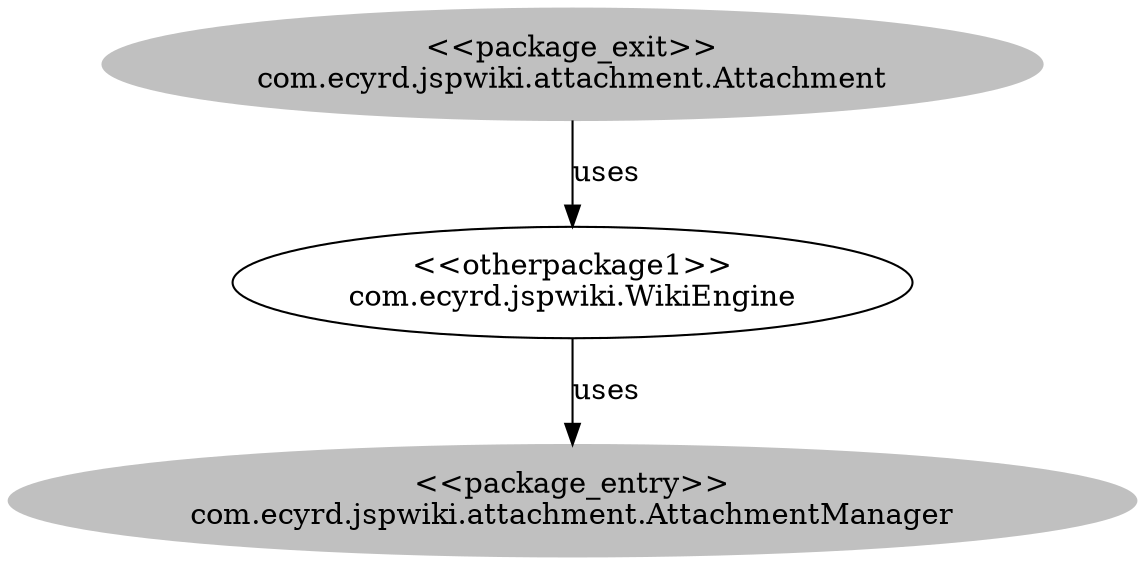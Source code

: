 digraph cd {
	com_ecyrd_jspwiki_attachment_Attachment [label="<<package_exit>>
com.ecyrd.jspwiki.attachment.Attachment",style=filled,color="grey"];
	com_ecyrd_jspwiki_attachment_AttachmentManager [label="<<package_entry>>
com.ecyrd.jspwiki.attachment.AttachmentManager",style=filled,color="grey"];
	com_ecyrd_jspwiki_WikiEngine [label="<<otherpackage1>>
com.ecyrd.jspwiki.WikiEngine"];
	com_ecyrd_jspwiki_attachment_Attachment -> com_ecyrd_jspwiki_WikiEngine [label=uses];
	com_ecyrd_jspwiki_WikiEngine -> com_ecyrd_jspwiki_attachment_AttachmentManager [label=uses];
}
